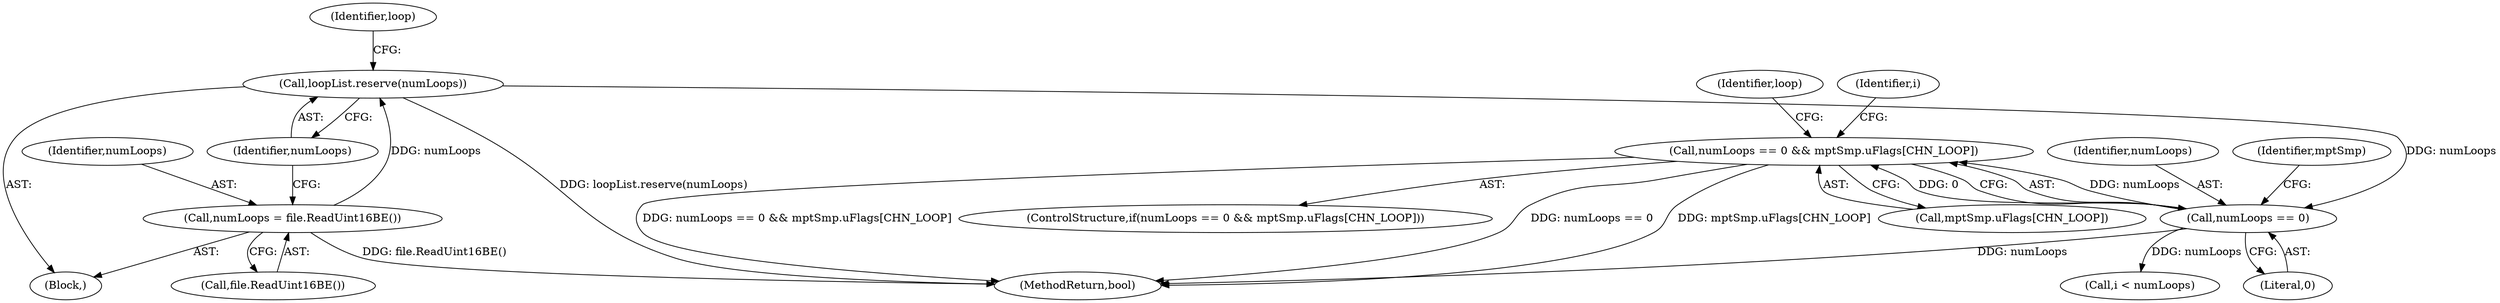 digraph "0_openmpt_61fc6d3030a4d4283105cb5fb46b27b42fa5575e_1@array" {
"1000382" [label="(Call,numLoops == 0 && mptSmp.uFlags[CHN_LOOP])"];
"1000383" [label="(Call,numLoops == 0)"];
"1000369" [label="(Call,loopList.reserve(numLoops))"];
"1000366" [label="(Call,numLoops = file.ReadUint16BE())"];
"1000381" [label="(ControlStructure,if(numLoops == 0 && mptSmp.uFlags[CHN_LOOP]))"];
"1000416" [label="(Identifier,i)"];
"1000370" [label="(Identifier,numLoops)"];
"1000418" [label="(Call,i < numLoops)"];
"1000394" [label="(Identifier,loop)"];
"1000366" [label="(Call,numLoops = file.ReadUint16BE())"];
"1000368" [label="(Call,file.ReadUint16BE())"];
"1000367" [label="(Identifier,numLoops)"];
"1000382" [label="(Call,numLoops == 0 && mptSmp.uFlags[CHN_LOOP])"];
"1000369" [label="(Call,loopList.reserve(numLoops))"];
"1000384" [label="(Identifier,numLoops)"];
"1000388" [label="(Identifier,mptSmp)"];
"1000385" [label="(Literal,0)"];
"1000383" [label="(Call,numLoops == 0)"];
"1002118" [label="(MethodReturn,bool)"];
"1000374" [label="(Identifier,loop)"];
"1000351" [label="(Block,)"];
"1000386" [label="(Call,mptSmp.uFlags[CHN_LOOP])"];
"1000382" -> "1000381"  [label="AST: "];
"1000382" -> "1000383"  [label="CFG: "];
"1000382" -> "1000386"  [label="CFG: "];
"1000383" -> "1000382"  [label="AST: "];
"1000386" -> "1000382"  [label="AST: "];
"1000394" -> "1000382"  [label="CFG: "];
"1000416" -> "1000382"  [label="CFG: "];
"1000382" -> "1002118"  [label="DDG: numLoops == 0"];
"1000382" -> "1002118"  [label="DDG: numLoops == 0 && mptSmp.uFlags[CHN_LOOP]"];
"1000382" -> "1002118"  [label="DDG: mptSmp.uFlags[CHN_LOOP]"];
"1000383" -> "1000382"  [label="DDG: numLoops"];
"1000383" -> "1000382"  [label="DDG: 0"];
"1000383" -> "1000385"  [label="CFG: "];
"1000384" -> "1000383"  [label="AST: "];
"1000385" -> "1000383"  [label="AST: "];
"1000388" -> "1000383"  [label="CFG: "];
"1000383" -> "1002118"  [label="DDG: numLoops"];
"1000369" -> "1000383"  [label="DDG: numLoops"];
"1000383" -> "1000418"  [label="DDG: numLoops"];
"1000369" -> "1000351"  [label="AST: "];
"1000369" -> "1000370"  [label="CFG: "];
"1000370" -> "1000369"  [label="AST: "];
"1000374" -> "1000369"  [label="CFG: "];
"1000369" -> "1002118"  [label="DDG: loopList.reserve(numLoops)"];
"1000366" -> "1000369"  [label="DDG: numLoops"];
"1000366" -> "1000351"  [label="AST: "];
"1000366" -> "1000368"  [label="CFG: "];
"1000367" -> "1000366"  [label="AST: "];
"1000368" -> "1000366"  [label="AST: "];
"1000370" -> "1000366"  [label="CFG: "];
"1000366" -> "1002118"  [label="DDG: file.ReadUint16BE()"];
}
